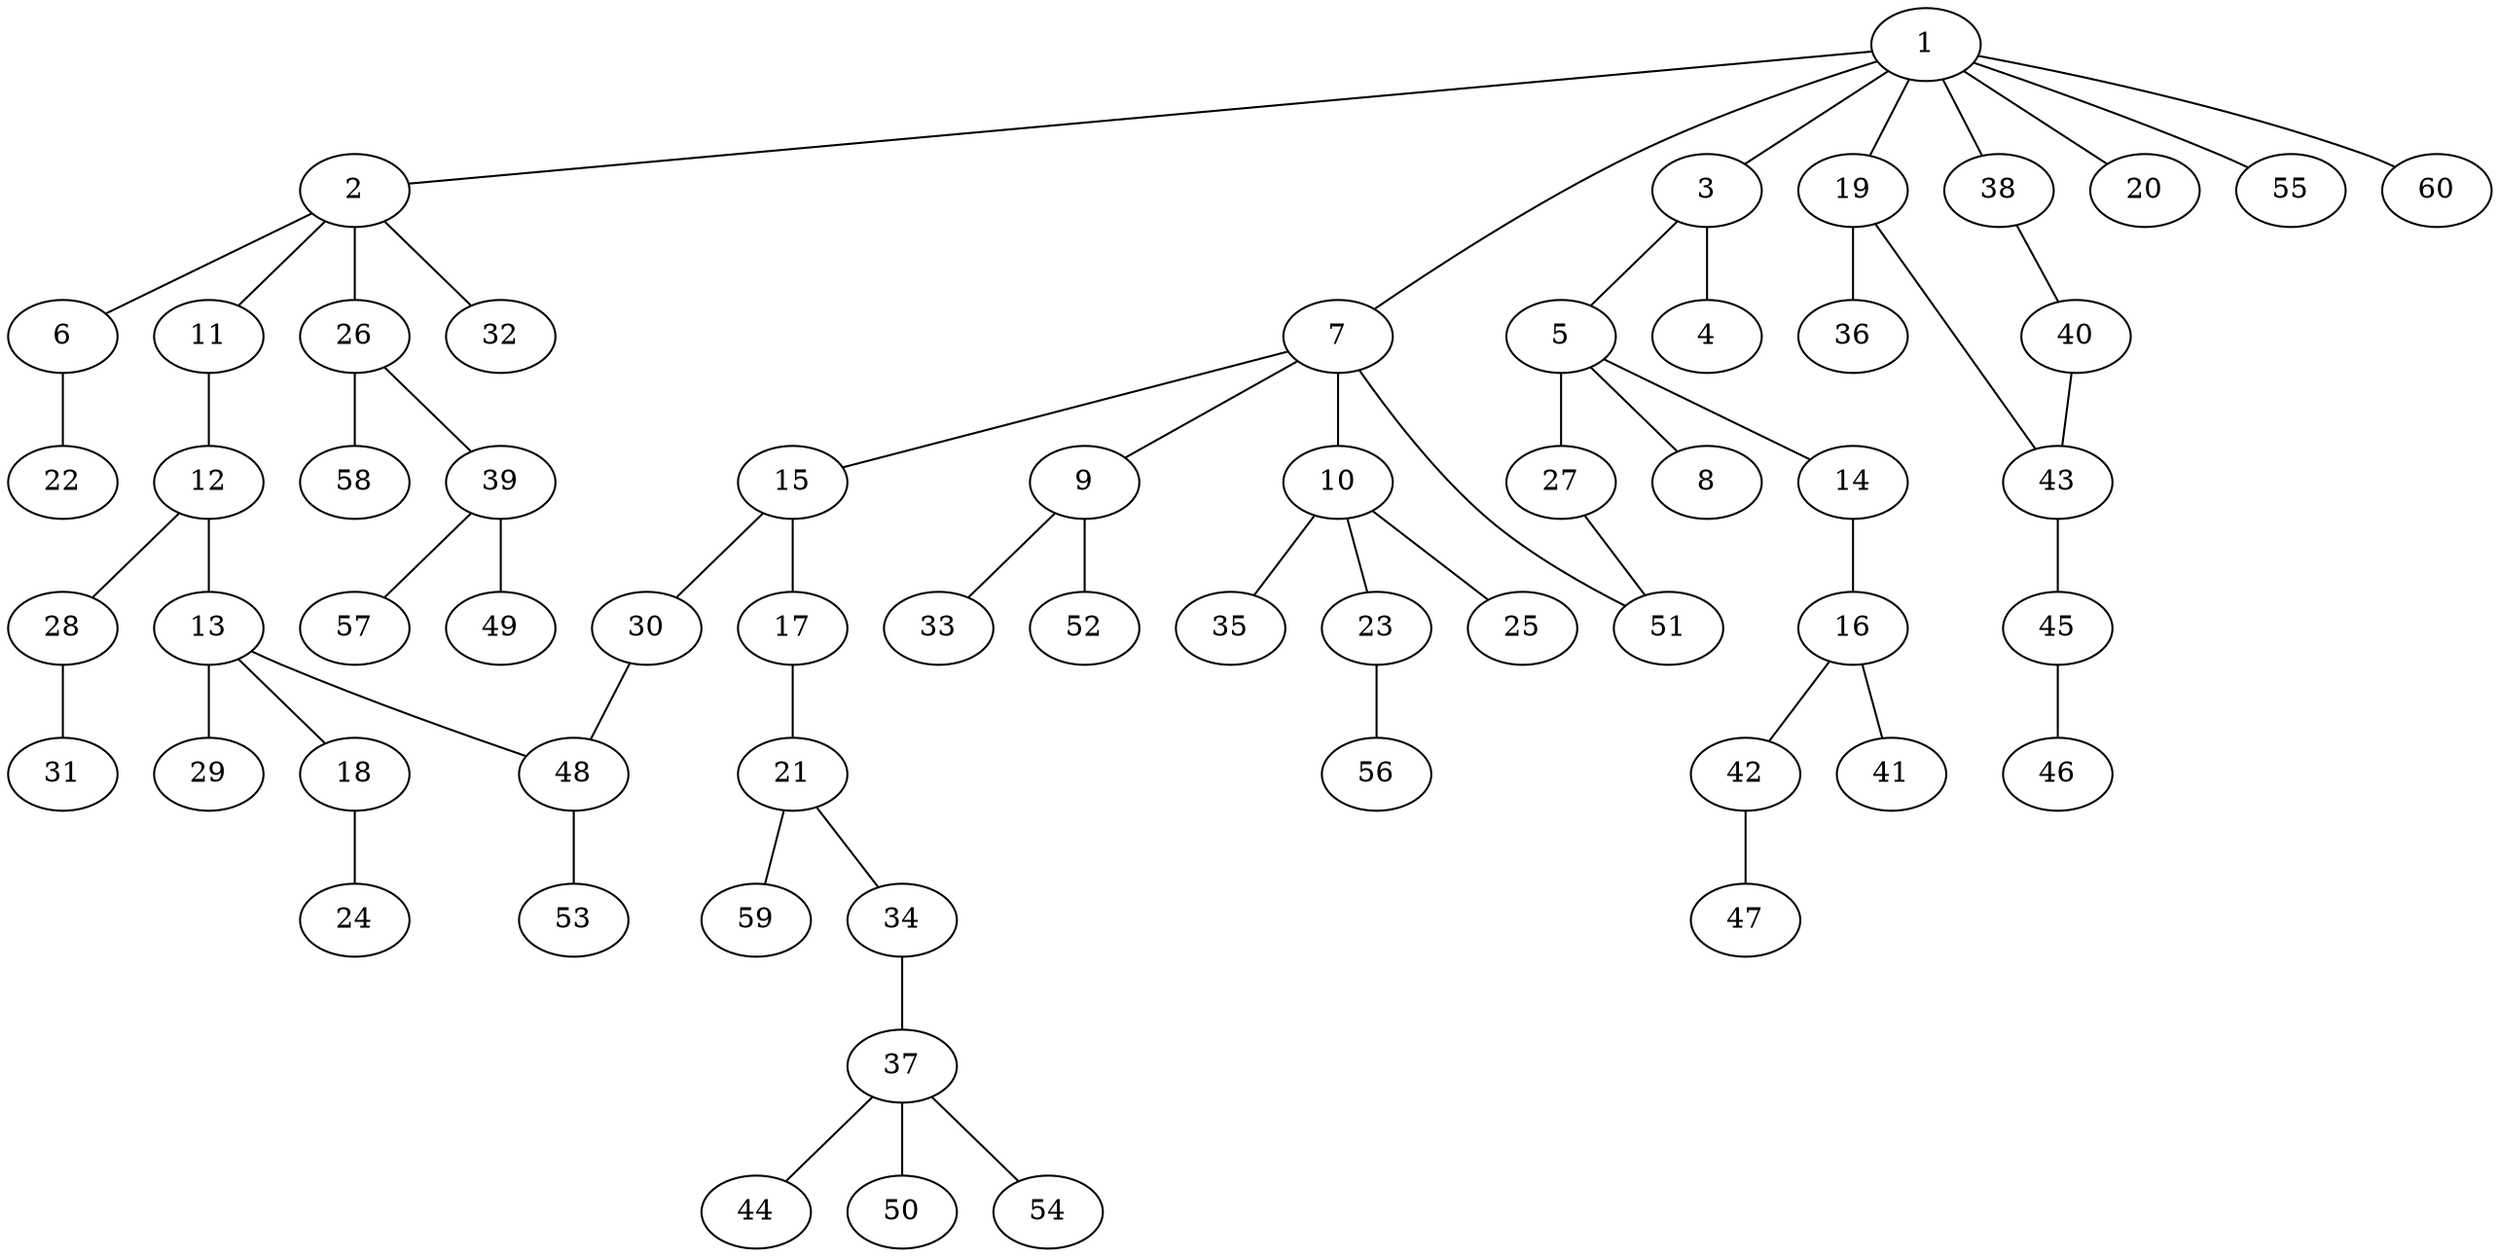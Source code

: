 graph graphname {1--2
1--3
1--7
1--19
1--20
1--38
1--55
1--60
2--6
2--11
2--26
2--32
3--4
3--5
5--8
5--14
5--27
6--22
7--9
7--10
7--15
7--51
9--33
9--52
10--23
10--25
10--35
11--12
12--13
12--28
13--18
13--29
13--48
14--16
15--17
15--30
16--41
16--42
17--21
18--24
19--36
19--43
21--34
21--59
23--56
26--39
26--58
27--51
28--31
30--48
34--37
37--44
37--50
37--54
38--40
39--49
39--57
40--43
42--47
43--45
45--46
48--53
}